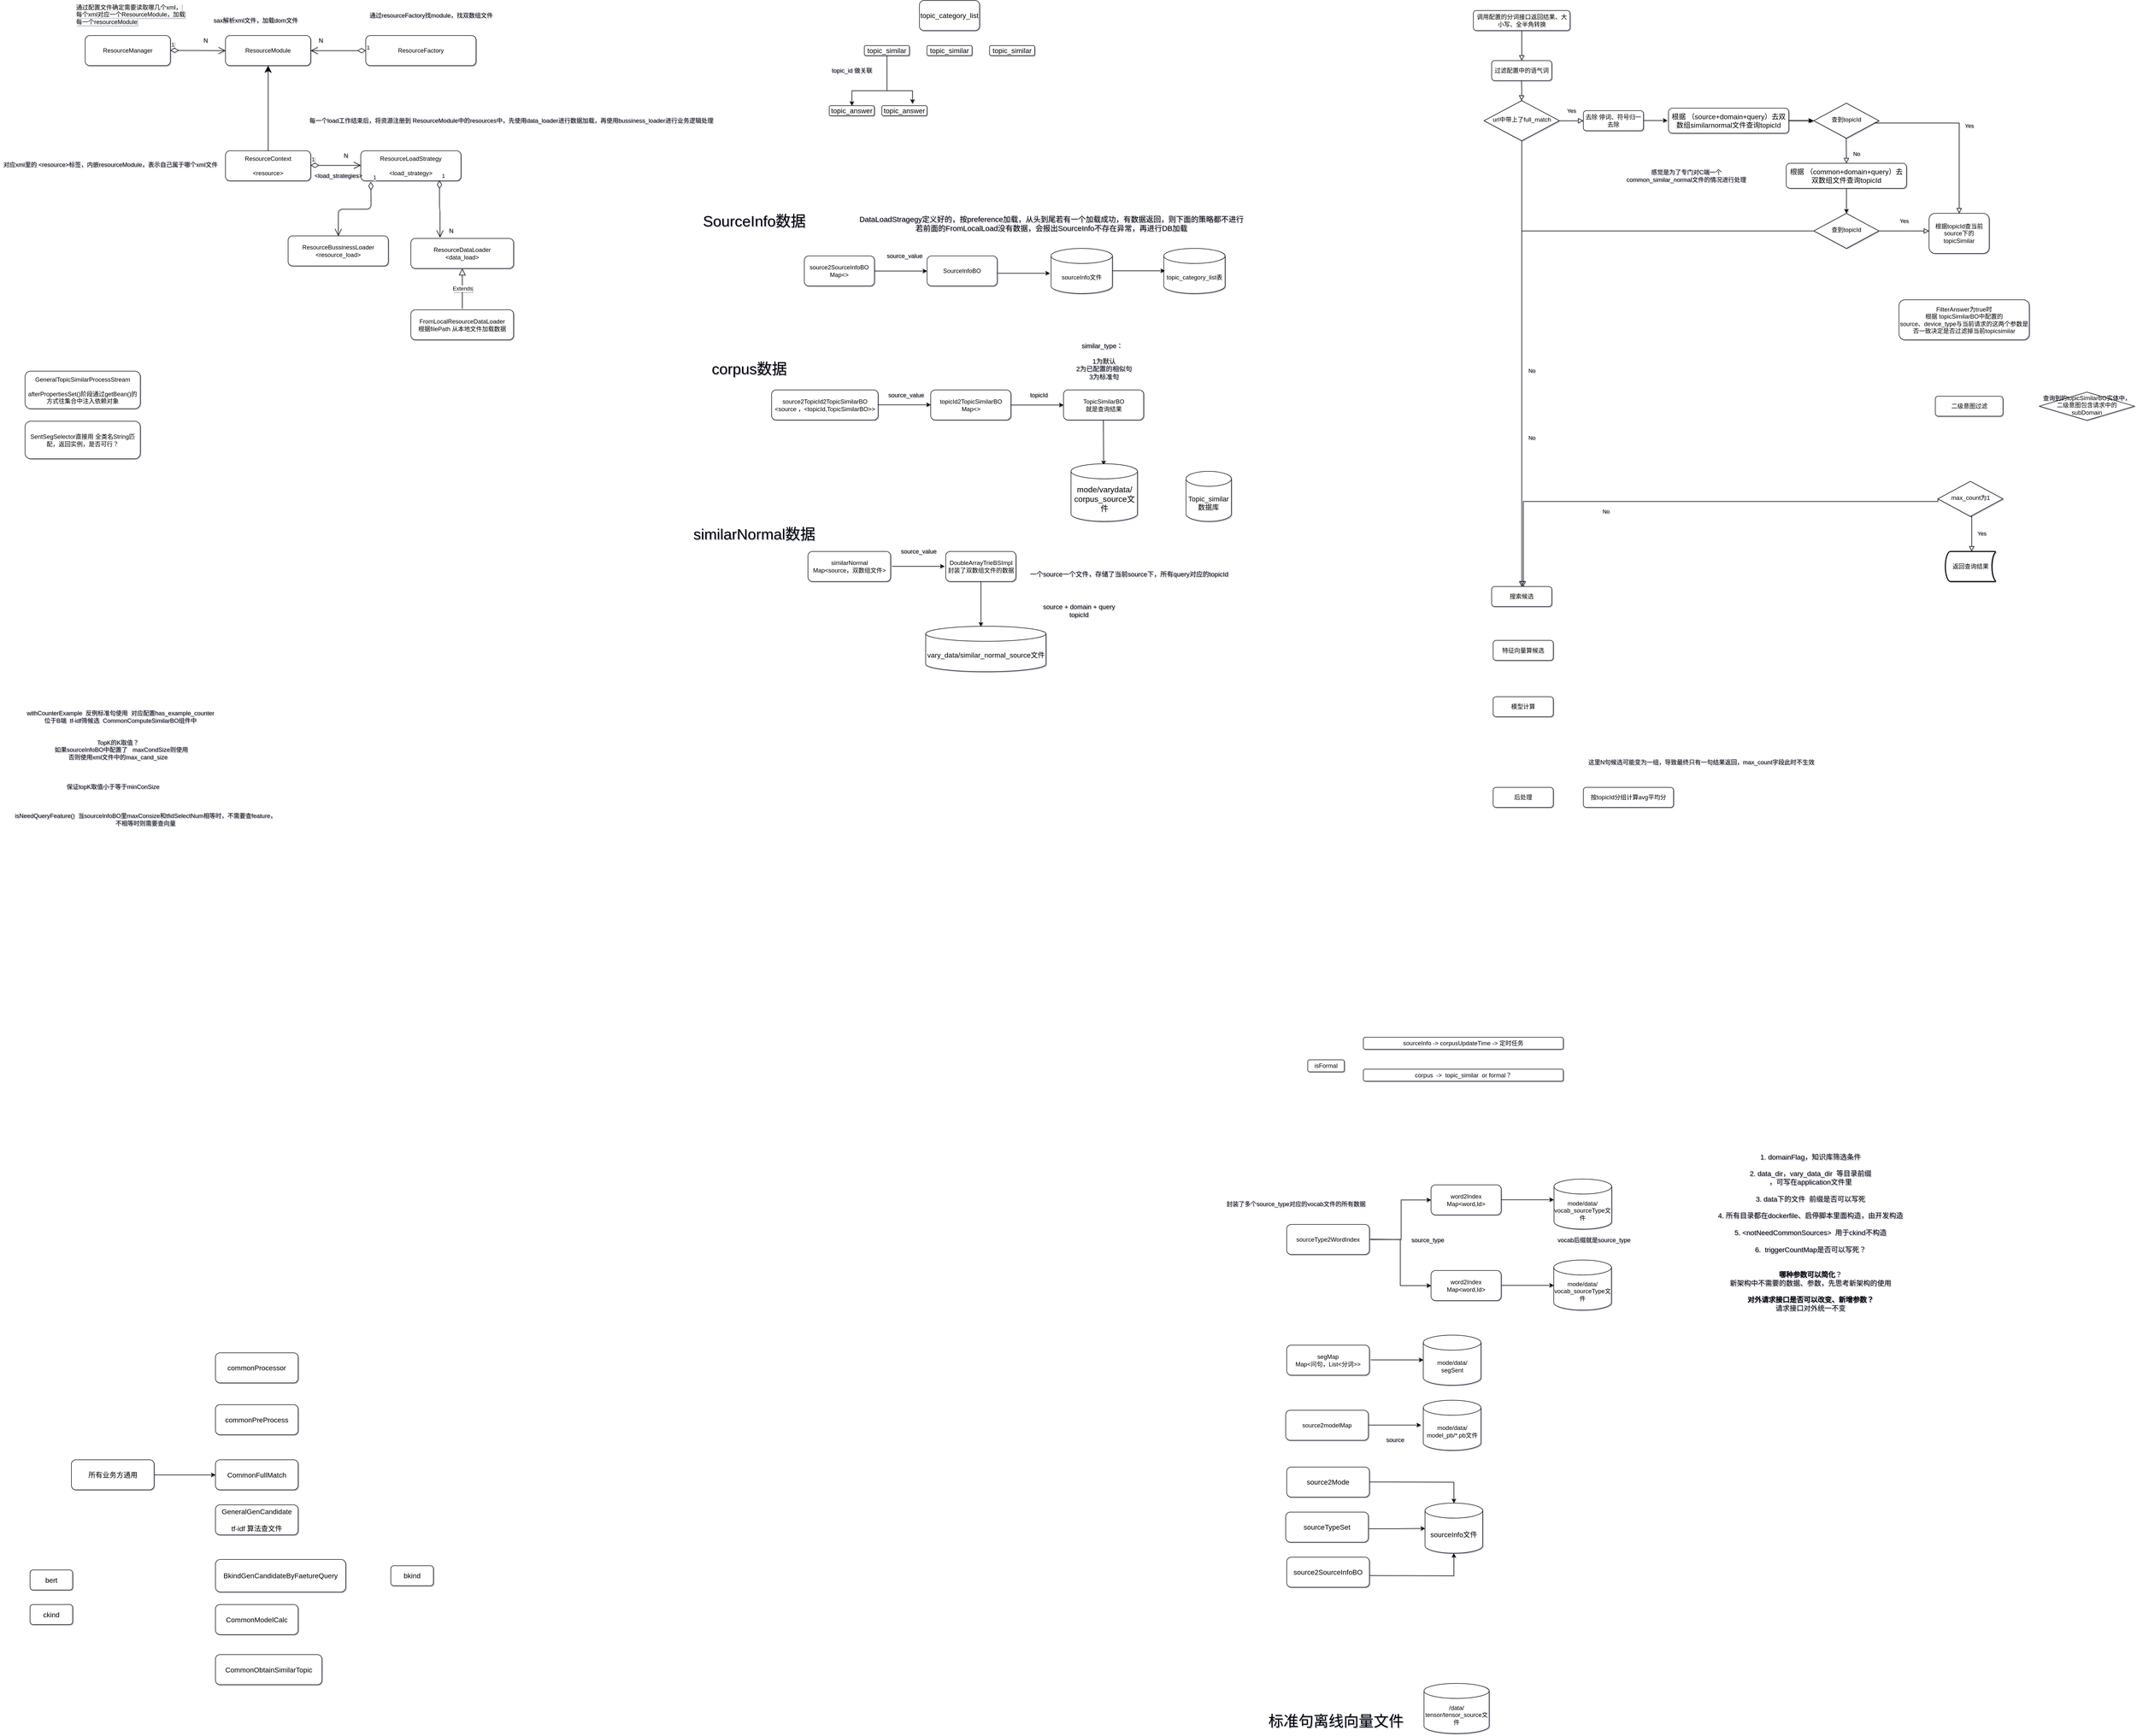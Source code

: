 <mxfile version="14.2.7" type="github">
  <diagram id="C5RBs43oDa-KdzZeNtuy" name="Page-1">
    <mxGraphModel dx="3903" dy="762" grid="0" gridSize="10" guides="1" tooltips="1" connect="1" arrows="1" fold="1" page="1" pageScale="1" pageWidth="827" pageHeight="1169" background="none" math="0" shadow="1">
      <root>
        <mxCell id="WIyWlLk6GJQsqaUBKTNV-0" />
        <mxCell id="WIyWlLk6GJQsqaUBKTNV-1" parent="WIyWlLk6GJQsqaUBKTNV-0" />
        <mxCell id="WIyWlLk6GJQsqaUBKTNV-2" value="" style="rounded=0;html=1;jettySize=auto;orthogonalLoop=1;fontSize=11;endArrow=block;endFill=0;endSize=8;strokeWidth=1;shadow=0;labelBackgroundColor=none;edgeStyle=orthogonalEdgeStyle;entryX=0.5;entryY=0;entryDx=0;entryDy=0;" parent="WIyWlLk6GJQsqaUBKTNV-1" source="WIyWlLk6GJQsqaUBKTNV-3" target="WIyWlLk6GJQsqaUBKTNV-7" edge="1">
          <mxGeometry relative="1" as="geometry">
            <mxPoint x="607" y="140" as="targetPoint" />
          </mxGeometry>
        </mxCell>
        <mxCell id="WIyWlLk6GJQsqaUBKTNV-3" value="调用配置的分词接口返回结果、大小写、全半角转换" style="rounded=1;whiteSpace=wrap;html=1;fontSize=12;glass=0;strokeWidth=1;shadow=0;" parent="WIyWlLk6GJQsqaUBKTNV-1" vertex="1">
          <mxGeometry x="510.5" y="50" width="193" height="40" as="geometry" />
        </mxCell>
        <mxCell id="WIyWlLk6GJQsqaUBKTNV-7" value="过滤配置中的语气词" style="rounded=1;whiteSpace=wrap;html=1;fontSize=12;glass=0;strokeWidth=1;shadow=0;" parent="WIyWlLk6GJQsqaUBKTNV-1" vertex="1">
          <mxGeometry x="547" y="150" width="120" height="40" as="geometry" />
        </mxCell>
        <mxCell id="q-sqHbG66uZP80u_6CLc-1" value="&lt;font style=&quot;font-size: 14px&quot;&gt;topic_category_list&lt;/font&gt;" style="rounded=1;whiteSpace=wrap;html=1;" parent="WIyWlLk6GJQsqaUBKTNV-1" vertex="1">
          <mxGeometry x="-595" y="30" width="120" height="60" as="geometry" />
        </mxCell>
        <mxCell id="q-sqHbG66uZP80u_6CLc-14" style="edgeStyle=orthogonalEdgeStyle;rounded=0;orthogonalLoop=1;jettySize=auto;html=1;exitX=0.5;exitY=1;exitDx=0;exitDy=0;entryX=0.5;entryY=0;entryDx=0;entryDy=0;" parent="WIyWlLk6GJQsqaUBKTNV-1" source="q-sqHbG66uZP80u_6CLc-2" target="q-sqHbG66uZP80u_6CLc-10" edge="1">
          <mxGeometry relative="1" as="geometry">
            <Array as="points">
              <mxPoint x="-660" y="210" />
              <mxPoint x="-730" y="210" />
            </Array>
          </mxGeometry>
        </mxCell>
        <mxCell id="q-sqHbG66uZP80u_6CLc-20" style="edgeStyle=orthogonalEdgeStyle;rounded=0;orthogonalLoop=1;jettySize=auto;html=1;exitX=0.75;exitY=1;exitDx=0;exitDy=0;entryX=0.678;entryY=-0.2;entryDx=0;entryDy=0;entryPerimeter=0;" parent="WIyWlLk6GJQsqaUBKTNV-1" source="q-sqHbG66uZP80u_6CLc-2" target="q-sqHbG66uZP80u_6CLc-19" edge="1">
          <mxGeometry relative="1" as="geometry">
            <Array as="points">
              <mxPoint x="-660" y="140" />
              <mxPoint x="-660" y="210" />
              <mxPoint x="-609" y="210" />
            </Array>
          </mxGeometry>
        </mxCell>
        <mxCell id="q-sqHbG66uZP80u_6CLc-2" value="&lt;font style=&quot;font-size: 14px&quot;&gt;topic_similar&lt;/font&gt;" style="rounded=1;whiteSpace=wrap;html=1;" parent="WIyWlLk6GJQsqaUBKTNV-1" vertex="1">
          <mxGeometry x="-705" y="120" width="90" height="20" as="geometry" />
        </mxCell>
        <mxCell id="q-sqHbG66uZP80u_6CLc-5" value="&lt;font style=&quot;font-size: 14px&quot;&gt;topic_similar&lt;/font&gt;" style="rounded=1;whiteSpace=wrap;html=1;" parent="WIyWlLk6GJQsqaUBKTNV-1" vertex="1">
          <mxGeometry x="-455" y="120" width="90" height="20" as="geometry" />
        </mxCell>
        <mxCell id="q-sqHbG66uZP80u_6CLc-6" value="&lt;font style=&quot;font-size: 14px&quot;&gt;topic_similar&lt;/font&gt;" style="rounded=1;whiteSpace=wrap;html=1;" parent="WIyWlLk6GJQsqaUBKTNV-1" vertex="1">
          <mxGeometry x="-580" y="120" width="90" height="20" as="geometry" />
        </mxCell>
        <mxCell id="q-sqHbG66uZP80u_6CLc-10" value="&lt;font style=&quot;font-size: 14px&quot;&gt;topic_answer&lt;/font&gt;" style="rounded=1;whiteSpace=wrap;html=1;" parent="WIyWlLk6GJQsqaUBKTNV-1" vertex="1">
          <mxGeometry x="-775" y="240" width="90" height="20" as="geometry" />
        </mxCell>
        <mxCell id="q-sqHbG66uZP80u_6CLc-15" value="topic_id 做关联" style="text;html=1;align=center;verticalAlign=middle;resizable=0;points=[];autosize=1;" parent="WIyWlLk6GJQsqaUBKTNV-1" vertex="1">
          <mxGeometry x="-780" y="160" width="100" height="20" as="geometry" />
        </mxCell>
        <mxCell id="q-sqHbG66uZP80u_6CLc-19" value="&lt;font style=&quot;font-size: 14px&quot;&gt;topic_answer&lt;/font&gt;" style="rounded=1;whiteSpace=wrap;html=1;" parent="WIyWlLk6GJQsqaUBKTNV-1" vertex="1">
          <mxGeometry x="-670" y="240" width="90" height="20" as="geometry" />
        </mxCell>
        <mxCell id="q-sqHbG66uZP80u_6CLc-23" value="FromLocalResourceDataLoader&lt;br&gt;根据filePath 从本地文件加载数据" style="rounded=1;whiteSpace=wrap;html=1;" parent="WIyWlLk6GJQsqaUBKTNV-1" vertex="1">
          <mxGeometry x="-1610" y="647.5" width="205" height="60" as="geometry" />
        </mxCell>
        <mxCell id="q-sqHbG66uZP80u_6CLc-24" value="ResourceDataLoader&lt;br&gt;&amp;lt;data_load&amp;gt;" style="rounded=1;whiteSpace=wrap;html=1;" parent="WIyWlLk6GJQsqaUBKTNV-1" vertex="1">
          <mxGeometry x="-1610" y="505" width="205" height="60" as="geometry" />
        </mxCell>
        <mxCell id="q-sqHbG66uZP80u_6CLc-26" value="Extends" style="endArrow=block;endSize=11;endFill=0;html=1;exitX=0.5;exitY=0;exitDx=0;exitDy=0;entryX=0.5;entryY=1;entryDx=0;entryDy=0;" parent="WIyWlLk6GJQsqaUBKTNV-1" target="q-sqHbG66uZP80u_6CLc-24" edge="1">
          <mxGeometry width="160" relative="1" as="geometry">
            <mxPoint x="-1507.5" y="645" as="sourcePoint" />
            <mxPoint x="-1180" y="615" as="targetPoint" />
          </mxGeometry>
        </mxCell>
        <mxCell id="q-sqHbG66uZP80u_6CLc-29" value="ResourceLoadStrategy&lt;br&gt;&lt;br&gt;&amp;lt;load_strategy&amp;gt;" style="rounded=1;whiteSpace=wrap;html=1;" parent="WIyWlLk6GJQsqaUBKTNV-1" vertex="1">
          <mxGeometry x="-1710" y="330" width="200" height="60" as="geometry" />
        </mxCell>
        <mxCell id="q-sqHbG66uZP80u_6CLc-33" value="N" style="text;html=1;align=center;verticalAlign=middle;resizable=0;points=[];autosize=1;" parent="WIyWlLk6GJQsqaUBKTNV-1" vertex="1">
          <mxGeometry x="-1540" y="480" width="20" height="20" as="geometry" />
        </mxCell>
        <mxCell id="q-sqHbG66uZP80u_6CLc-35" value="1" style="endArrow=open;html=1;endSize=12;startArrow=diamondThin;startSize=14;startFill=0;edgeStyle=orthogonalEdgeStyle;align=left;verticalAlign=bottom;exitX=0.785;exitY=0.983;exitDx=0;exitDy=0;entryX=0.283;entryY=-0.033;entryDx=0;entryDy=0;exitPerimeter=0;entryPerimeter=0;" parent="WIyWlLk6GJQsqaUBKTNV-1" source="q-sqHbG66uZP80u_6CLc-29" target="q-sqHbG66uZP80u_6CLc-24" edge="1">
          <mxGeometry x="-1" y="3" relative="1" as="geometry">
            <mxPoint x="-1520" y="430" as="sourcePoint" />
            <mxPoint x="-1430" y="430" as="targetPoint" />
          </mxGeometry>
        </mxCell>
        <mxCell id="q-sqHbG66uZP80u_6CLc-66" style="edgeStyle=orthogonalEdgeStyle;rounded=0;orthogonalLoop=1;jettySize=auto;html=1;exitX=0.5;exitY=0;exitDx=0;exitDy=0;endSize=11;" parent="WIyWlLk6GJQsqaUBKTNV-1" source="q-sqHbG66uZP80u_6CLc-36" target="q-sqHbG66uZP80u_6CLc-42" edge="1">
          <mxGeometry relative="1" as="geometry" />
        </mxCell>
        <mxCell id="q-sqHbG66uZP80u_6CLc-36" value="ResourceContext&lt;br&gt;&lt;br&gt;&amp;lt;resource&amp;gt;" style="rounded=1;whiteSpace=wrap;html=1;" parent="WIyWlLk6GJQsqaUBKTNV-1" vertex="1">
          <mxGeometry x="-1980" y="330" width="170" height="60" as="geometry" />
        </mxCell>
        <mxCell id="q-sqHbG66uZP80u_6CLc-38" value="1" style="endArrow=open;html=1;endSize=12;startArrow=diamondThin;startSize=14;startFill=0;edgeStyle=orthogonalEdgeStyle;align=left;verticalAlign=bottom;" parent="WIyWlLk6GJQsqaUBKTNV-1" edge="1">
          <mxGeometry x="-1" y="3" relative="1" as="geometry">
            <mxPoint x="-1810" y="359" as="sourcePoint" />
            <mxPoint x="-1710" y="359" as="targetPoint" />
          </mxGeometry>
        </mxCell>
        <mxCell id="q-sqHbG66uZP80u_6CLc-39" value="N" style="text;html=1;align=center;verticalAlign=middle;resizable=0;points=[];autosize=1;strokeWidth=3;" parent="WIyWlLk6GJQsqaUBKTNV-1" vertex="1">
          <mxGeometry x="-1750" y="330" width="20" height="20" as="geometry" />
        </mxCell>
        <mxCell id="q-sqHbG66uZP80u_6CLc-41" value="ResourceManager&lt;br&gt;" style="rounded=1;whiteSpace=wrap;html=1;" parent="WIyWlLk6GJQsqaUBKTNV-1" vertex="1">
          <mxGeometry x="-2260" y="100" width="170" height="60" as="geometry" />
        </mxCell>
        <mxCell id="q-sqHbG66uZP80u_6CLc-42" value="ResourceModule" style="rounded=1;whiteSpace=wrap;html=1;" parent="WIyWlLk6GJQsqaUBKTNV-1" vertex="1">
          <mxGeometry x="-1980" y="100" width="170" height="60" as="geometry" />
        </mxCell>
        <mxCell id="q-sqHbG66uZP80u_6CLc-43" value="1" style="endArrow=open;html=1;endSize=12;startArrow=diamondThin;startSize=14;startFill=0;edgeStyle=orthogonalEdgeStyle;align=left;verticalAlign=bottom;entryX=0;entryY=0.5;entryDx=0;entryDy=0;" parent="WIyWlLk6GJQsqaUBKTNV-1" target="q-sqHbG66uZP80u_6CLc-42" edge="1">
          <mxGeometry x="-1" y="3" relative="1" as="geometry">
            <mxPoint x="-2090" y="129.5" as="sourcePoint" />
            <mxPoint x="-2000" y="129.5" as="targetPoint" />
            <Array as="points" />
          </mxGeometry>
        </mxCell>
        <mxCell id="q-sqHbG66uZP80u_6CLc-44" value="N" style="text;html=1;align=center;verticalAlign=middle;resizable=0;points=[];autosize=1;" parent="WIyWlLk6GJQsqaUBKTNV-1" vertex="1">
          <mxGeometry x="-2030" y="100" width="20" height="20" as="geometry" />
        </mxCell>
        <mxCell id="q-sqHbG66uZP80u_6CLc-45" value="&lt;span style=&quot;color: rgb(0, 0, 0); font-family: helvetica; font-size: 12px; font-style: normal; font-weight: 400; letter-spacing: normal; text-align: center; text-indent: 0px; text-transform: none; word-spacing: 0px; background-color: rgb(248, 249, 250); display: inline; float: none;&quot;&gt;通过配置文件确定需要读取哪几个xml，每个xml对应一个ResourceModule，加载每一个resourceModule&lt;/span&gt;" style="text;whiteSpace=wrap;html=1;" parent="WIyWlLk6GJQsqaUBKTNV-1" vertex="1">
          <mxGeometry x="-2280" y="30" width="220" height="60" as="geometry" />
        </mxCell>
        <mxCell id="q-sqHbG66uZP80u_6CLc-46" value="ResourceFactory" style="rounded=1;whiteSpace=wrap;html=1;" parent="WIyWlLk6GJQsqaUBKTNV-1" vertex="1">
          <mxGeometry x="-1700" y="100" width="220" height="60" as="geometry" />
        </mxCell>
        <mxCell id="q-sqHbG66uZP80u_6CLc-47" value="sax解析xml文件，加载dom文件" style="text;html=1;align=center;verticalAlign=middle;resizable=0;points=[];autosize=1;" parent="WIyWlLk6GJQsqaUBKTNV-1" vertex="1">
          <mxGeometry x="-2010" y="60" width="180" height="20" as="geometry" />
        </mxCell>
        <mxCell id="q-sqHbG66uZP80u_6CLc-49" value="对应xml里的 &amp;lt;resource&amp;gt;标签，内嵌resourceModule，表示自己属于哪个xml文件&lt;br&gt;&lt;br&gt;" style="text;html=1;align=center;verticalAlign=middle;resizable=0;points=[];autosize=1;" parent="WIyWlLk6GJQsqaUBKTNV-1" vertex="1">
          <mxGeometry x="-2430" y="350" width="440" height="30" as="geometry" />
        </mxCell>
        <mxCell id="q-sqHbG66uZP80u_6CLc-53" value="&amp;lt;load_strategies&amp;gt;" style="text;html=1;align=center;verticalAlign=middle;resizable=0;points=[];autosize=1;" parent="WIyWlLk6GJQsqaUBKTNV-1" vertex="1">
          <mxGeometry x="-1810" y="370" width="110" height="20" as="geometry" />
        </mxCell>
        <mxCell id="q-sqHbG66uZP80u_6CLc-54" value="ResourceBussinessLoader&lt;br&gt;&amp;lt;resource_load&amp;gt;" style="rounded=1;whiteSpace=wrap;html=1;" parent="WIyWlLk6GJQsqaUBKTNV-1" vertex="1">
          <mxGeometry x="-1855" y="500" width="200" height="60" as="geometry" />
        </mxCell>
        <mxCell id="q-sqHbG66uZP80u_6CLc-62" value="1" style="endArrow=open;html=1;endSize=12;startArrow=diamondThin;startSize=14;startFill=0;edgeStyle=orthogonalEdgeStyle;align=left;verticalAlign=bottom;entryX=0.5;entryY=0;entryDx=0;entryDy=0;" parent="WIyWlLk6GJQsqaUBKTNV-1" target="q-sqHbG66uZP80u_6CLc-54" edge="1">
          <mxGeometry x="-1" y="3" relative="1" as="geometry">
            <mxPoint x="-1690" y="392" as="sourcePoint" />
            <mxPoint x="-1490" y="420" as="targetPoint" />
          </mxGeometry>
        </mxCell>
        <mxCell id="q-sqHbG66uZP80u_6CLc-68" value="每一个load工作结束后，将资源注册到 ResourceModule中的resources中，先使用data_loader进行数据加载，再使用bussiness_loader进行业务逻辑处理" style="text;html=1;align=center;verticalAlign=middle;resizable=0;points=[];autosize=1;" parent="WIyWlLk6GJQsqaUBKTNV-1" vertex="1">
          <mxGeometry x="-1820" y="260" width="820" height="20" as="geometry" />
        </mxCell>
        <mxCell id="adLWg2bADuE_E9cOtpdO-1" value="GeneralTopicSimilarProcessStream&lt;br&gt;&lt;br&gt;afterPropertiesSet()阶段通过getBean()的方式往集合中注入依赖对象" style="rounded=1;whiteSpace=wrap;html=1;" parent="WIyWlLk6GJQsqaUBKTNV-1" vertex="1">
          <mxGeometry x="-2380" y="770" width="230" height="75" as="geometry" />
        </mxCell>
        <mxCell id="adLWg2bADuE_E9cOtpdO-2" value="SentSegSelector直接用 全类名String匹配，返回实例，是否可行？" style="rounded=1;whiteSpace=wrap;html=1;" parent="WIyWlLk6GJQsqaUBKTNV-1" vertex="1">
          <mxGeometry x="-2380" y="870" width="230" height="75" as="geometry" />
        </mxCell>
        <mxCell id="adLWg2bADuE_E9cOtpdO-3" value="1" style="endArrow=open;html=1;endSize=12;startArrow=diamondThin;startSize=14;startFill=0;edgeStyle=orthogonalEdgeStyle;align=left;verticalAlign=bottom;entryX=1;entryY=0.5;entryDx=0;entryDy=0;" parent="WIyWlLk6GJQsqaUBKTNV-1" target="q-sqHbG66uZP80u_6CLc-42" edge="1">
          <mxGeometry x="-1" y="3" relative="1" as="geometry">
            <mxPoint x="-1700" y="130" as="sourcePoint" />
            <mxPoint x="-1770" y="140" as="targetPoint" />
            <Array as="points">
              <mxPoint x="-1750" y="130" />
              <mxPoint x="-1750" y="130" />
            </Array>
          </mxGeometry>
        </mxCell>
        <mxCell id="adLWg2bADuE_E9cOtpdO-4" value="N" style="text;html=1;align=center;verticalAlign=middle;resizable=0;points=[];autosize=1;" parent="WIyWlLk6GJQsqaUBKTNV-1" vertex="1">
          <mxGeometry x="-1800" y="100" width="20" height="20" as="geometry" />
        </mxCell>
        <mxCell id="adLWg2bADuE_E9cOtpdO-5" value="通过resourceFactory找module，找双数组文件" style="text;html=1;align=center;verticalAlign=middle;resizable=0;points=[];autosize=1;" parent="WIyWlLk6GJQsqaUBKTNV-1" vertex="1">
          <mxGeometry x="-1700" y="50" width="260" height="20" as="geometry" />
        </mxCell>
        <mxCell id="adLWg2bADuE_E9cOtpdO-8" value="" style="rounded=0;html=1;jettySize=auto;orthogonalLoop=1;fontSize=11;endArrow=block;endFill=0;endSize=8;strokeWidth=1;shadow=0;labelBackgroundColor=none;edgeStyle=orthogonalEdgeStyle;" parent="WIyWlLk6GJQsqaUBKTNV-1" edge="1">
          <mxGeometry y="20" relative="1" as="geometry">
            <mxPoint as="offset" />
            <mxPoint x="606.5" y="190" as="sourcePoint" />
            <mxPoint x="606.5" y="230" as="targetPoint" />
          </mxGeometry>
        </mxCell>
        <mxCell id="adLWg2bADuE_E9cOtpdO-10" value="url中带上了full_match" style="rhombus;whiteSpace=wrap;html=1;shadow=0;fontFamily=Helvetica;fontSize=12;align=center;strokeWidth=1;spacing=6;spacingTop=-4;" parent="WIyWlLk6GJQsqaUBKTNV-1" vertex="1">
          <mxGeometry x="531.75" y="230" width="150.5" height="80" as="geometry" />
        </mxCell>
        <mxCell id="adLWg2bADuE_E9cOtpdO-11" value="No" style="rounded=0;html=1;jettySize=auto;orthogonalLoop=1;fontSize=11;endArrow=block;endFill=0;endSize=8;strokeWidth=1;shadow=0;labelBackgroundColor=none;edgeStyle=orthogonalEdgeStyle;entryX=0.5;entryY=0;entryDx=0;entryDy=0;exitX=0.5;exitY=1;exitDx=0;exitDy=0;" parent="WIyWlLk6GJQsqaUBKTNV-1" source="adLWg2bADuE_E9cOtpdO-10" target="adLWg2bADuE_E9cOtpdO-66" edge="1">
          <mxGeometry x="0.333" y="20" relative="1" as="geometry">
            <mxPoint as="offset" />
            <mxPoint x="606.5" y="317.5" as="sourcePoint" />
            <mxPoint x="607" y="360" as="targetPoint" />
            <Array as="points" />
          </mxGeometry>
        </mxCell>
        <mxCell id="adLWg2bADuE_E9cOtpdO-12" value="source2SourceInfoBO&lt;br&gt;Map&amp;lt;&amp;gt;" style="rounded=1;whiteSpace=wrap;html=1;fontSize=12;glass=0;strokeWidth=1;shadow=0;" parent="WIyWlLk6GJQsqaUBKTNV-1" vertex="1">
          <mxGeometry x="-824.78" y="540" width="140" height="60" as="geometry" />
        </mxCell>
        <mxCell id="adLWg2bADuE_E9cOtpdO-13" value="SourceInfoBO" style="rounded=1;whiteSpace=wrap;html=1;fontSize=12;glass=0;strokeWidth=1;shadow=0;" parent="WIyWlLk6GJQsqaUBKTNV-1" vertex="1">
          <mxGeometry x="-579.78" y="540" width="140" height="60" as="geometry" />
        </mxCell>
        <mxCell id="adLWg2bADuE_E9cOtpdO-14" style="edgeStyle=orthogonalEdgeStyle;rounded=0;orthogonalLoop=1;jettySize=auto;html=1;exitX=1;exitY=0.5;exitDx=0;exitDy=0;entryX=0;entryY=0.5;entryDx=0;entryDy=0;" parent="WIyWlLk6GJQsqaUBKTNV-1" source="adLWg2bADuE_E9cOtpdO-12" target="adLWg2bADuE_E9cOtpdO-13" edge="1">
          <mxGeometry relative="1" as="geometry">
            <Array as="points" />
            <mxPoint x="-609.78" y="540" as="sourcePoint" />
            <mxPoint x="-609.78" y="580" as="targetPoint" />
          </mxGeometry>
        </mxCell>
        <mxCell id="adLWg2bADuE_E9cOtpdO-15" value="source_value" style="text;html=1;align=center;verticalAlign=middle;resizable=0;points=[];autosize=1;" parent="WIyWlLk6GJQsqaUBKTNV-1" vertex="1">
          <mxGeometry x="-669.78" y="530" width="90" height="20" as="geometry" />
        </mxCell>
        <mxCell id="adLWg2bADuE_E9cOtpdO-38" value="" style="edgeStyle=orthogonalEdgeStyle;rounded=0;orthogonalLoop=1;jettySize=auto;html=1;" parent="WIyWlLk6GJQsqaUBKTNV-1" source="adLWg2bADuE_E9cOtpdO-17" target="adLWg2bADuE_E9cOtpdO-34" edge="1">
          <mxGeometry relative="1" as="geometry" />
        </mxCell>
        <mxCell id="adLWg2bADuE_E9cOtpdO-17" value="&lt;font style=&quot;font-size: 14px&quot;&gt;根据 （source+domain+query）去双数组similarnormal文件查询topicId&lt;/font&gt;" style="rounded=1;whiteSpace=wrap;html=1;fontSize=12;glass=0;strokeWidth=1;shadow=0;" parent="WIyWlLk6GJQsqaUBKTNV-1" vertex="1">
          <mxGeometry x="900" y="245" width="240" height="50" as="geometry" />
        </mxCell>
        <mxCell id="adLWg2bADuE_E9cOtpdO-18" value="similarNormal&lt;br&gt;Map&amp;lt;source，双数组文件&amp;gt;" style="rounded=1;whiteSpace=wrap;html=1;fontSize=12;glass=0;strokeWidth=1;shadow=0;" parent="WIyWlLk6GJQsqaUBKTNV-1" vertex="1">
          <mxGeometry x="-817.5" y="1130" width="165" height="60" as="geometry" />
        </mxCell>
        <mxCell id="adLWg2bADuE_E9cOtpdO-19" style="edgeStyle=orthogonalEdgeStyle;rounded=0;orthogonalLoop=1;jettySize=auto;html=1;exitX=1;exitY=0.5;exitDx=0;exitDy=0;entryX=0;entryY=0.5;entryDx=0;entryDy=0;" parent="WIyWlLk6GJQsqaUBKTNV-1" edge="1">
          <mxGeometry relative="1" as="geometry">
            <Array as="points" />
            <mxPoint x="-650" y="1159.5" as="sourcePoint" />
            <mxPoint x="-545" y="1159.5" as="targetPoint" />
          </mxGeometry>
        </mxCell>
        <mxCell id="adLWg2bADuE_E9cOtpdO-20" value="DoubleArrayTrieBSImpl&lt;br&gt;封装了双数组文件的数据" style="rounded=1;whiteSpace=wrap;html=1;fontSize=12;glass=0;strokeWidth=1;shadow=0;" parent="WIyWlLk6GJQsqaUBKTNV-1" vertex="1">
          <mxGeometry x="-542.5" y="1130" width="140" height="60" as="geometry" />
        </mxCell>
        <mxCell id="adLWg2bADuE_E9cOtpdO-21" value="source_value" style="text;html=1;align=center;verticalAlign=middle;resizable=0;points=[];autosize=1;" parent="WIyWlLk6GJQsqaUBKTNV-1" vertex="1">
          <mxGeometry x="-642.5" y="1120" width="90" height="20" as="geometry" />
        </mxCell>
        <mxCell id="adLWg2bADuE_E9cOtpdO-22" value="去除 停词、符号归一去除" style="rounded=1;whiteSpace=wrap;html=1;fontSize=12;glass=0;strokeWidth=1;shadow=0;" parent="WIyWlLk6GJQsqaUBKTNV-1" vertex="1">
          <mxGeometry x="730" y="250" width="120" height="40" as="geometry" />
        </mxCell>
        <mxCell id="adLWg2bADuE_E9cOtpdO-24" value="" style="edgeStyle=orthogonalEdgeStyle;rounded=0;orthogonalLoop=1;jettySize=auto;html=1;" parent="WIyWlLk6GJQsqaUBKTNV-1" edge="1">
          <mxGeometry relative="1" as="geometry">
            <mxPoint x="850" y="269.5" as="sourcePoint" />
            <mxPoint x="897.75" y="269.5" as="targetPoint" />
          </mxGeometry>
        </mxCell>
        <mxCell id="adLWg2bADuE_E9cOtpdO-27" style="edgeStyle=orthogonalEdgeStyle;rounded=0;orthogonalLoop=1;jettySize=auto;html=1;exitX=0.5;exitY=1;exitDx=0;exitDy=0;entryX=0.5;entryY=0;entryDx=0;entryDy=0;" parent="WIyWlLk6GJQsqaUBKTNV-1" source="adLWg2bADuE_E9cOtpdO-20" edge="1">
          <mxGeometry relative="1" as="geometry">
            <Array as="points" />
            <mxPoint x="-507.5" y="1240" as="sourcePoint" />
            <mxPoint x="-472.5" y="1280" as="targetPoint" />
          </mxGeometry>
        </mxCell>
        <mxCell id="adLWg2bADuE_E9cOtpdO-28" value="&lt;font style=&quot;font-size: 14px&quot;&gt;vary_data/similar_normal_source文件&lt;/font&gt;" style="shape=cylinder3;whiteSpace=wrap;html=1;boundedLbl=1;backgroundOutline=1;size=15;" parent="WIyWlLk6GJQsqaUBKTNV-1" vertex="1">
          <mxGeometry x="-582.5" y="1279.38" width="240" height="90.62" as="geometry" />
        </mxCell>
        <mxCell id="adLWg2bADuE_E9cOtpdO-31" value="&lt;font style=&quot;font-size: 13px&quot;&gt;source + domain + query&lt;br&gt;topicId&lt;/font&gt;" style="text;html=1;align=center;verticalAlign=middle;resizable=0;points=[];autosize=1;" parent="WIyWlLk6GJQsqaUBKTNV-1" vertex="1">
          <mxGeometry x="-357.5" y="1232.5" width="160" height="30" as="geometry" />
        </mxCell>
        <mxCell id="adLWg2bADuE_E9cOtpdO-32" value="&lt;font style=&quot;font-size: 13px&quot;&gt;一个source一个文件，存储了当前source下，所有query对应的topicId&lt;/font&gt;" style="text;html=1;align=center;verticalAlign=middle;resizable=0;points=[];autosize=1;" parent="WIyWlLk6GJQsqaUBKTNV-1" vertex="1">
          <mxGeometry x="-382.5" y="1165" width="410" height="20" as="geometry" />
        </mxCell>
        <mxCell id="adLWg2bADuE_E9cOtpdO-34" value="查到topicId" style="rhombus;whiteSpace=wrap;html=1;shadow=0;fontFamily=Helvetica;fontSize=12;align=center;strokeWidth=1;spacing=6;spacingTop=-4;" parent="WIyWlLk6GJQsqaUBKTNV-1" vertex="1">
          <mxGeometry x="1190" y="235" width="130" height="70" as="geometry" />
        </mxCell>
        <mxCell id="adLWg2bADuE_E9cOtpdO-35" value="" style="edgeStyle=orthogonalEdgeStyle;rounded=0;orthogonalLoop=1;jettySize=auto;html=1;" parent="WIyWlLk6GJQsqaUBKTNV-1" edge="1">
          <mxGeometry relative="1" as="geometry">
            <mxPoint x="1140" y="269.5" as="sourcePoint" />
            <mxPoint x="1187.75" y="269.5" as="targetPoint" />
          </mxGeometry>
        </mxCell>
        <mxCell id="adLWg2bADuE_E9cOtpdO-36" value="&lt;font style=&quot;font-size: 14px&quot;&gt;根据 （common+domain+query）去双数组文件查询topicId&lt;/font&gt;" style="rounded=1;whiteSpace=wrap;html=1;fontSize=12;glass=0;strokeWidth=1;shadow=0;" parent="WIyWlLk6GJQsqaUBKTNV-1" vertex="1">
          <mxGeometry x="1135" y="355" width="240" height="50" as="geometry" />
        </mxCell>
        <mxCell id="adLWg2bADuE_E9cOtpdO-42" value="感觉是为了专门对C端一个&lt;br&gt;common_similar_normal文件的情况进行处理" style="text;html=1;align=center;verticalAlign=middle;resizable=0;points=[];autosize=1;" parent="WIyWlLk6GJQsqaUBKTNV-1" vertex="1">
          <mxGeometry x="810" y="365" width="250" height="30" as="geometry" />
        </mxCell>
        <mxCell id="adLWg2bADuE_E9cOtpdO-43" value="topicId2TopicSimilarBO&lt;br&gt;Map&amp;lt;&amp;gt;" style="rounded=1;whiteSpace=wrap;html=1;fontSize=12;glass=0;strokeWidth=1;shadow=0;" parent="WIyWlLk6GJQsqaUBKTNV-1" vertex="1">
          <mxGeometry x="-572.5" y="807.5" width="160" height="60" as="geometry" />
        </mxCell>
        <mxCell id="adLWg2bADuE_E9cOtpdO-44" value="TopicSimilarBO&lt;br&gt;就是查询结果&lt;br&gt;" style="rounded=1;whiteSpace=wrap;html=1;fontSize=12;glass=0;strokeWidth=1;shadow=0;" parent="WIyWlLk6GJQsqaUBKTNV-1" vertex="1">
          <mxGeometry x="-307.5" y="807.5" width="160" height="60" as="geometry" />
        </mxCell>
        <mxCell id="adLWg2bADuE_E9cOtpdO-45" style="edgeStyle=orthogonalEdgeStyle;rounded=0;orthogonalLoop=1;jettySize=auto;html=1;exitX=1;exitY=0.5;exitDx=0;exitDy=0;entryX=0;entryY=0.5;entryDx=0;entryDy=0;" parent="WIyWlLk6GJQsqaUBKTNV-1" edge="1">
          <mxGeometry relative="1" as="geometry">
            <Array as="points" />
            <mxPoint x="-412.5" y="837.5" as="sourcePoint" />
            <mxPoint x="-307.5" y="837.5" as="targetPoint" />
          </mxGeometry>
        </mxCell>
        <mxCell id="adLWg2bADuE_E9cOtpdO-46" value="topicId" style="text;html=1;align=center;verticalAlign=middle;resizable=0;points=[];autosize=1;" parent="WIyWlLk6GJQsqaUBKTNV-1" vertex="1">
          <mxGeometry x="-382.5" y="807.5" width="50" height="20" as="geometry" />
        </mxCell>
        <mxCell id="adLWg2bADuE_E9cOtpdO-47" value="source2TopicId2TopicSimilarBO&lt;br&gt;&amp;lt;source ，&amp;lt;topicId,TopicSimilarBO&amp;gt;&amp;gt;" style="rounded=1;whiteSpace=wrap;html=1;fontSize=12;glass=0;strokeWidth=1;shadow=0;" parent="WIyWlLk6GJQsqaUBKTNV-1" vertex="1">
          <mxGeometry x="-890" y="807.5" width="212.5" height="60" as="geometry" />
        </mxCell>
        <mxCell id="adLWg2bADuE_E9cOtpdO-48" style="edgeStyle=orthogonalEdgeStyle;rounded=0;orthogonalLoop=1;jettySize=auto;html=1;exitX=1;exitY=0.5;exitDx=0;exitDy=0;entryX=0;entryY=0.5;entryDx=0;entryDy=0;" parent="WIyWlLk6GJQsqaUBKTNV-1" edge="1">
          <mxGeometry relative="1" as="geometry">
            <Array as="points" />
            <mxPoint x="-677.5" y="837" as="sourcePoint" />
            <mxPoint x="-572.5" y="837" as="targetPoint" />
          </mxGeometry>
        </mxCell>
        <mxCell id="adLWg2bADuE_E9cOtpdO-49" value="source_value" style="text;html=1;align=center;verticalAlign=middle;resizable=0;points=[];autosize=1;" parent="WIyWlLk6GJQsqaUBKTNV-1" vertex="1">
          <mxGeometry x="-667.5" y="807.5" width="90" height="20" as="geometry" />
        </mxCell>
        <mxCell id="adLWg2bADuE_E9cOtpdO-50" value="&lt;font style=&quot;font-size: 13px&quot;&gt;&lt;span&gt;similar_type：&amp;nbsp;&amp;nbsp;&lt;/span&gt;&lt;br&gt;&lt;span&gt;&lt;br&gt;1为默认&lt;br&gt;2为已配置的相似句&lt;br&gt;3为标准句&lt;/span&gt;&lt;/font&gt;" style="text;html=1;align=center;verticalAlign=middle;resizable=0;points=[];autosize=1;" parent="WIyWlLk6GJQsqaUBKTNV-1" vertex="1">
          <mxGeometry x="-292.5" y="710" width="130" height="80" as="geometry" />
        </mxCell>
        <mxCell id="adLWg2bADuE_E9cOtpdO-51" value="&lt;font style=&quot;font-size: 14px&quot;&gt;Topic_similar&lt;br&gt;数据库&lt;/font&gt;" style="shape=cylinder3;whiteSpace=wrap;html=1;boundedLbl=1;backgroundOutline=1;size=15;" parent="WIyWlLk6GJQsqaUBKTNV-1" vertex="1">
          <mxGeometry x="-62.94" y="970" width="90.44" height="100" as="geometry" />
        </mxCell>
        <mxCell id="adLWg2bADuE_E9cOtpdO-59" value="Yes" style="rounded=0;html=1;jettySize=auto;orthogonalLoop=1;fontSize=11;endArrow=block;endFill=0;endSize=8;strokeWidth=1;shadow=0;labelBackgroundColor=none;edgeStyle=orthogonalEdgeStyle;exitX=1;exitY=0.5;exitDx=0;exitDy=0;entryX=0;entryY=0.5;entryDx=0;entryDy=0;" parent="WIyWlLk6GJQsqaUBKTNV-1" source="adLWg2bADuE_E9cOtpdO-10" target="adLWg2bADuE_E9cOtpdO-22" edge="1">
          <mxGeometry y="20" relative="1" as="geometry">
            <mxPoint as="offset" />
            <mxPoint x="690" y="270" as="sourcePoint" />
            <mxPoint x="703.5" y="320.04" as="targetPoint" />
            <Array as="points">
              <mxPoint x="720" y="270" />
              <mxPoint x="720" y="270" />
            </Array>
          </mxGeometry>
        </mxCell>
        <mxCell id="adLWg2bADuE_E9cOtpdO-61" value="Yes" style="rounded=0;html=1;jettySize=auto;orthogonalLoop=1;fontSize=11;endArrow=block;endFill=0;endSize=8;strokeWidth=1;shadow=0;labelBackgroundColor=none;edgeStyle=orthogonalEdgeStyle;exitX=1;exitY=0.5;exitDx=0;exitDy=0;" parent="WIyWlLk6GJQsqaUBKTNV-1" edge="1">
          <mxGeometry y="20" relative="1" as="geometry">
            <mxPoint as="offset" />
            <mxPoint x="1310" y="274.5" as="sourcePoint" />
            <mxPoint x="1480" y="455" as="targetPoint" />
            <Array as="points">
              <mxPoint x="1480" y="275" />
            </Array>
          </mxGeometry>
        </mxCell>
        <mxCell id="adLWg2bADuE_E9cOtpdO-63" value="No" style="rounded=0;html=1;jettySize=auto;orthogonalLoop=1;fontSize=11;endArrow=block;endFill=0;endSize=8;strokeWidth=1;shadow=0;labelBackgroundColor=none;edgeStyle=orthogonalEdgeStyle;" parent="WIyWlLk6GJQsqaUBKTNV-1" edge="1">
          <mxGeometry x="0.333" y="20" relative="1" as="geometry">
            <mxPoint as="offset" />
            <mxPoint x="1254.5" y="312.5" as="sourcePoint" />
            <mxPoint x="1255" y="355" as="targetPoint" />
            <Array as="points">
              <mxPoint x="1254.5" y="305" />
            </Array>
          </mxGeometry>
        </mxCell>
        <mxCell id="adLWg2bADuE_E9cOtpdO-64" value="查到topicId" style="rhombus;whiteSpace=wrap;html=1;shadow=0;fontFamily=Helvetica;fontSize=12;align=center;strokeWidth=1;spacing=6;spacingTop=-4;" parent="WIyWlLk6GJQsqaUBKTNV-1" vertex="1">
          <mxGeometry x="1190" y="455" width="130" height="70" as="geometry" />
        </mxCell>
        <mxCell id="adLWg2bADuE_E9cOtpdO-66" value="搜索候选" style="rounded=1;whiteSpace=wrap;html=1;fontSize=12;glass=0;strokeWidth=1;shadow=0;" parent="WIyWlLk6GJQsqaUBKTNV-1" vertex="1">
          <mxGeometry x="547" y="1200" width="120" height="40" as="geometry" />
        </mxCell>
        <mxCell id="adLWg2bADuE_E9cOtpdO-67" value="" style="edgeStyle=orthogonalEdgeStyle;rounded=0;orthogonalLoop=1;jettySize=auto;html=1;exitX=0.5;exitY=1;exitDx=0;exitDy=0;entryX=0.5;entryY=0;entryDx=0;entryDy=0;" parent="WIyWlLk6GJQsqaUBKTNV-1" source="adLWg2bADuE_E9cOtpdO-36" target="adLWg2bADuE_E9cOtpdO-64" edge="1">
          <mxGeometry relative="1" as="geometry">
            <mxPoint x="1310" y="430" as="sourcePoint" />
            <mxPoint x="1357.75" y="430" as="targetPoint" />
          </mxGeometry>
        </mxCell>
        <mxCell id="adLWg2bADuE_E9cOtpdO-68" value="Yes" style="rounded=0;html=1;jettySize=auto;orthogonalLoop=1;fontSize=11;endArrow=block;endFill=0;endSize=8;strokeWidth=1;shadow=0;labelBackgroundColor=none;edgeStyle=orthogonalEdgeStyle;exitX=1;exitY=0.5;exitDx=0;exitDy=0;" parent="WIyWlLk6GJQsqaUBKTNV-1" source="adLWg2bADuE_E9cOtpdO-64" edge="1">
          <mxGeometry y="20" relative="1" as="geometry">
            <mxPoint as="offset" />
            <mxPoint x="1320" y="500" as="sourcePoint" />
            <mxPoint x="1420" y="490" as="targetPoint" />
            <Array as="points">
              <mxPoint x="1370" y="490" />
              <mxPoint x="1370" y="490" />
            </Array>
          </mxGeometry>
        </mxCell>
        <mxCell id="adLWg2bADuE_E9cOtpdO-69" value="No" style="rounded=0;html=1;jettySize=auto;orthogonalLoop=1;fontSize=11;endArrow=block;endFill=0;endSize=8;strokeWidth=1;shadow=0;labelBackgroundColor=none;edgeStyle=orthogonalEdgeStyle;exitX=0;exitY=0.5;exitDx=0;exitDy=0;entryX=0.5;entryY=0;entryDx=0;entryDy=0;" parent="WIyWlLk6GJQsqaUBKTNV-1" source="adLWg2bADuE_E9cOtpdO-64" target="adLWg2bADuE_E9cOtpdO-66" edge="1">
          <mxGeometry x="0.333" y="20" relative="1" as="geometry">
            <mxPoint as="offset" />
            <mxPoint x="1140" y="525" as="sourcePoint" />
            <mxPoint x="607" y="1220" as="targetPoint" />
            <Array as="points">
              <mxPoint x="607" y="490" />
            </Array>
          </mxGeometry>
        </mxCell>
        <mxCell id="adLWg2bADuE_E9cOtpdO-70" value="根据topicId查当前source下的topicSimilar" style="rounded=1;whiteSpace=wrap;html=1;fontSize=12;glass=0;strokeWidth=1;shadow=0;" parent="WIyWlLk6GJQsqaUBKTNV-1" vertex="1">
          <mxGeometry x="1420" y="455" width="120" height="80" as="geometry" />
        </mxCell>
        <mxCell id="adLWg2bADuE_E9cOtpdO-72" value="FilterAnswer为true时&lt;br&gt;根据 topicSimilarBO中配置的&lt;br&gt;source、device_type与当前请求的这两个参数是否一致决定是否过滤掉当前topicsimilar" style="rounded=1;whiteSpace=wrap;html=1;fontSize=12;glass=0;strokeWidth=1;shadow=0;" parent="WIyWlLk6GJQsqaUBKTNV-1" vertex="1">
          <mxGeometry x="1360" y="627.5" width="260" height="80" as="geometry" />
        </mxCell>
        <mxCell id="adLWg2bADuE_E9cOtpdO-75" value="max_count为1" style="rhombus;whiteSpace=wrap;html=1;shadow=0;fontFamily=Helvetica;fontSize=12;align=center;strokeWidth=1;spacing=6;spacingTop=-4;" parent="WIyWlLk6GJQsqaUBKTNV-1" vertex="1">
          <mxGeometry x="1437.5" y="990" width="130" height="70" as="geometry" />
        </mxCell>
        <mxCell id="adLWg2bADuE_E9cOtpdO-76" value="Yes" style="rounded=0;html=1;jettySize=auto;orthogonalLoop=1;fontSize=11;endArrow=block;endFill=0;endSize=8;strokeWidth=1;shadow=0;labelBackgroundColor=none;edgeStyle=orthogonalEdgeStyle;exitX=0.5;exitY=1;exitDx=0;exitDy=0;" parent="WIyWlLk6GJQsqaUBKTNV-1" source="adLWg2bADuE_E9cOtpdO-75" edge="1">
          <mxGeometry y="20" relative="1" as="geometry">
            <mxPoint as="offset" />
            <mxPoint x="1470" y="1147" as="sourcePoint" />
            <mxPoint x="1505" y="1130" as="targetPoint" />
            <Array as="points">
              <mxPoint x="1505" y="1100" />
              <mxPoint x="1505" y="1100" />
            </Array>
          </mxGeometry>
        </mxCell>
        <mxCell id="adLWg2bADuE_E9cOtpdO-77" value="返回查询结果" style="strokeWidth=2;html=1;shape=mxgraph.flowchart.stored_data;whiteSpace=wrap;" parent="WIyWlLk6GJQsqaUBKTNV-1" vertex="1">
          <mxGeometry x="1452.5" y="1130" width="100" height="60" as="geometry" />
        </mxCell>
        <mxCell id="adLWg2bADuE_E9cOtpdO-78" value="查询到的topicSimilarBO实体中，二级意图包含请求中的subDomain" style="rhombus;whiteSpace=wrap;html=1;shadow=0;fontFamily=Helvetica;fontSize=12;align=center;strokeWidth=1;spacing=6;spacingTop=-4;" parent="WIyWlLk6GJQsqaUBKTNV-1" vertex="1">
          <mxGeometry x="1640" y="811.88" width="190" height="56.25" as="geometry" />
        </mxCell>
        <mxCell id="adLWg2bADuE_E9cOtpdO-80" value="No" style="rounded=0;html=1;jettySize=auto;orthogonalLoop=1;fontSize=11;endArrow=block;endFill=0;endSize=8;strokeWidth=1;shadow=0;labelBackgroundColor=none;edgeStyle=orthogonalEdgeStyle;exitX=0;exitY=0.5;exitDx=0;exitDy=0;" parent="WIyWlLk6GJQsqaUBKTNV-1" source="adLWg2bADuE_E9cOtpdO-75" edge="1">
          <mxGeometry x="0.333" y="20" relative="1" as="geometry">
            <mxPoint as="offset" />
            <mxPoint x="1428" y="955" as="sourcePoint" />
            <mxPoint x="610" y="1200" as="targetPoint" />
            <Array as="points">
              <mxPoint x="1438" y="1030" />
              <mxPoint x="610" y="1030" />
              <mxPoint x="610" y="1160" />
            </Array>
          </mxGeometry>
        </mxCell>
        <mxCell id="adLWg2bADuE_E9cOtpdO-81" value="二级意图过滤" style="rounded=1;whiteSpace=wrap;html=1;fontSize=12;glass=0;strokeWidth=1;shadow=0;" parent="WIyWlLk6GJQsqaUBKTNV-1" vertex="1">
          <mxGeometry x="1432.5" y="820" width="135" height="40" as="geometry" />
        </mxCell>
        <mxCell id="_c6F8pebDW28JAwMWrSf-1" value="word2Index&lt;br&gt;Map&amp;lt;word,Id&amp;gt;" style="rounded=1;whiteSpace=wrap;html=1;fontSize=12;glass=0;strokeWidth=1;shadow=0;" parent="WIyWlLk6GJQsqaUBKTNV-1" vertex="1">
          <mxGeometry x="426" y="2394.62" width="140" height="60" as="geometry" />
        </mxCell>
        <mxCell id="_c6F8pebDW28JAwMWrSf-2" value="sourceType2WordIndex" style="rounded=1;whiteSpace=wrap;html=1;fontSize=12;glass=0;strokeWidth=1;shadow=0;" parent="WIyWlLk6GJQsqaUBKTNV-1" vertex="1">
          <mxGeometry x="138.06" y="2473.62" width="165" height="60" as="geometry" />
        </mxCell>
        <mxCell id="_c6F8pebDW28JAwMWrSf-5" value="mode/data/&lt;br&gt;vocab_sourceType文件" style="shape=cylinder3;whiteSpace=wrap;html=1;boundedLbl=1;backgroundOutline=1;size=15;" parent="WIyWlLk6GJQsqaUBKTNV-1" vertex="1">
          <mxGeometry x="671.44" y="2383" width="115" height="100" as="geometry" />
        </mxCell>
        <mxCell id="_c6F8pebDW28JAwMWrSf-11" value="source_type" style="text;html=1;align=center;verticalAlign=middle;resizable=0;points=[];autosize=1;" parent="WIyWlLk6GJQsqaUBKTNV-1" vertex="1">
          <mxGeometry x="378.72" y="2494.62" width="80" height="20" as="geometry" />
        </mxCell>
        <mxCell id="_c6F8pebDW28JAwMWrSf-12" value="vocab后缀就是source_type" style="text;html=1;align=center;verticalAlign=middle;resizable=0;points=[];autosize=1;" parent="WIyWlLk6GJQsqaUBKTNV-1" vertex="1">
          <mxGeometry x="671.44" y="2494.62" width="160" height="20" as="geometry" />
        </mxCell>
        <mxCell id="_c6F8pebDW28JAwMWrSf-13" style="edgeStyle=orthogonalEdgeStyle;rounded=0;orthogonalLoop=1;jettySize=auto;html=1;exitX=0.5;exitY=1;exitDx=0;exitDy=0;" parent="WIyWlLk6GJQsqaUBKTNV-1" edge="1">
          <mxGeometry relative="1" as="geometry">
            <Array as="points">
              <mxPoint x="-227.5" y="877.5" />
              <mxPoint x="-227.5" y="877.5" />
            </Array>
            <mxPoint x="-228" y="867.5" as="sourcePoint" />
            <mxPoint x="-227.5" y="957.5" as="targetPoint" />
          </mxGeometry>
        </mxCell>
        <mxCell id="_c6F8pebDW28JAwMWrSf-14" style="edgeStyle=orthogonalEdgeStyle;rounded=0;orthogonalLoop=1;jettySize=auto;html=1;exitX=1;exitY=0.5;exitDx=0;exitDy=0;entryX=0;entryY=0.5;entryDx=0;entryDy=0;" parent="WIyWlLk6GJQsqaUBKTNV-1" edge="1">
          <mxGeometry relative="1" as="geometry">
            <Array as="points" />
            <mxPoint x="566" y="2424.12" as="sourcePoint" />
            <mxPoint x="671" y="2424.12" as="targetPoint" />
          </mxGeometry>
        </mxCell>
        <mxCell id="_c6F8pebDW28JAwMWrSf-18" value="word2Index&lt;br&gt;Map&amp;lt;word,Id&amp;gt;" style="rounded=1;whiteSpace=wrap;html=1;fontSize=12;glass=0;strokeWidth=1;shadow=0;" parent="WIyWlLk6GJQsqaUBKTNV-1" vertex="1">
          <mxGeometry x="426" y="2565.62" width="140" height="60" as="geometry" />
        </mxCell>
        <mxCell id="_c6F8pebDW28JAwMWrSf-19" value="mode/data/&lt;br&gt;vocab_sourceType文件" style="shape=cylinder3;whiteSpace=wrap;html=1;boundedLbl=1;backgroundOutline=1;size=15;" parent="WIyWlLk6GJQsqaUBKTNV-1" vertex="1">
          <mxGeometry x="671" y="2544.62" width="115" height="100" as="geometry" />
        </mxCell>
        <mxCell id="_c6F8pebDW28JAwMWrSf-20" style="edgeStyle=orthogonalEdgeStyle;rounded=0;orthogonalLoop=1;jettySize=auto;html=1;exitX=1;exitY=0.5;exitDx=0;exitDy=0;entryX=0;entryY=0.5;entryDx=0;entryDy=0;" parent="WIyWlLk6GJQsqaUBKTNV-1" edge="1">
          <mxGeometry relative="1" as="geometry">
            <Array as="points" />
            <mxPoint x="566" y="2595.12" as="sourcePoint" />
            <mxPoint x="671" y="2595.12" as="targetPoint" />
          </mxGeometry>
        </mxCell>
        <mxCell id="_c6F8pebDW28JAwMWrSf-21" value="封装了多个source_type对应的vocab文件的所有数据" style="text;html=1;align=center;verticalAlign=middle;resizable=0;points=[];autosize=1;" parent="WIyWlLk6GJQsqaUBKTNV-1" vertex="1">
          <mxGeometry x="11" y="2423" width="290" height="20" as="geometry" />
        </mxCell>
        <mxCell id="_c6F8pebDW28JAwMWrSf-22" style="edgeStyle=orthogonalEdgeStyle;rounded=0;orthogonalLoop=1;jettySize=auto;html=1;exitX=1;exitY=0.5;exitDx=0;exitDy=0;entryX=0;entryY=0.5;entryDx=0;entryDy=0;" parent="WIyWlLk6GJQsqaUBKTNV-1" target="_c6F8pebDW28JAwMWrSf-1" edge="1">
          <mxGeometry relative="1" as="geometry">
            <Array as="points" />
            <mxPoint x="305.5" y="2503.12" as="sourcePoint" />
            <mxPoint x="410.5" y="2503.12" as="targetPoint" />
          </mxGeometry>
        </mxCell>
        <mxCell id="_c6F8pebDW28JAwMWrSf-23" style="edgeStyle=orthogonalEdgeStyle;rounded=0;orthogonalLoop=1;jettySize=auto;html=1;exitX=1;exitY=0.5;exitDx=0;exitDy=0;entryX=0;entryY=0.5;entryDx=0;entryDy=0;" parent="WIyWlLk6GJQsqaUBKTNV-1" source="_c6F8pebDW28JAwMWrSf-2" target="_c6F8pebDW28JAwMWrSf-18" edge="1">
          <mxGeometry relative="1" as="geometry">
            <Array as="points" />
            <mxPoint x="315.5" y="2513.12" as="sourcePoint" />
            <mxPoint x="436" y="2434.62" as="targetPoint" />
          </mxGeometry>
        </mxCell>
        <mxCell id="_c6F8pebDW28JAwMWrSf-24" value="segMap&lt;br&gt;Map&amp;lt;问句，List&amp;lt;分词&amp;gt;&amp;gt;" style="rounded=1;whiteSpace=wrap;html=1;fontSize=12;glass=0;strokeWidth=1;shadow=0;" parent="WIyWlLk6GJQsqaUBKTNV-1" vertex="1">
          <mxGeometry x="138.06" y="2714.62" width="165" height="60" as="geometry" />
        </mxCell>
        <mxCell id="_c6F8pebDW28JAwMWrSf-25" value="mode/data/&lt;br&gt;segSent" style="shape=cylinder3;whiteSpace=wrap;html=1;boundedLbl=1;backgroundOutline=1;size=15;" parent="WIyWlLk6GJQsqaUBKTNV-1" vertex="1">
          <mxGeometry x="410.56" y="2694.62" width="115" height="100" as="geometry" />
        </mxCell>
        <mxCell id="_c6F8pebDW28JAwMWrSf-26" style="edgeStyle=orthogonalEdgeStyle;rounded=0;orthogonalLoop=1;jettySize=auto;html=1;exitX=1;exitY=0.5;exitDx=0;exitDy=0;entryX=0;entryY=0.5;entryDx=0;entryDy=0;" parent="WIyWlLk6GJQsqaUBKTNV-1" edge="1">
          <mxGeometry relative="1" as="geometry">
            <Array as="points" />
            <mxPoint x="305.56" y="2744.03" as="sourcePoint" />
            <mxPoint x="410.56" y="2744.03" as="targetPoint" />
          </mxGeometry>
        </mxCell>
        <mxCell id="_c6F8pebDW28JAwMWrSf-28" value="sourceInfo文件" style="shape=cylinder3;whiteSpace=wrap;html=1;boundedLbl=1;backgroundOutline=1;size=15;" parent="WIyWlLk6GJQsqaUBKTNV-1" vertex="1">
          <mxGeometry x="-332.28" y="525" width="122.28" height="90" as="geometry" />
        </mxCell>
        <mxCell id="_c6F8pebDW28JAwMWrSf-29" style="edgeStyle=orthogonalEdgeStyle;rounded=0;orthogonalLoop=1;jettySize=auto;html=1;exitX=1;exitY=0.5;exitDx=0;exitDy=0;entryX=0;entryY=0.5;entryDx=0;entryDy=0;" parent="WIyWlLk6GJQsqaUBKTNV-1" edge="1">
          <mxGeometry relative="1" as="geometry">
            <Array as="points" />
            <mxPoint x="-439.78" y="574.41" as="sourcePoint" />
            <mxPoint x="-334.78" y="574.41" as="targetPoint" />
          </mxGeometry>
        </mxCell>
        <mxCell id="_c6F8pebDW28JAwMWrSf-30" value="&lt;font style=&quot;font-size: 16px&quot;&gt;mode/varydata/&lt;br&gt;corpus_source文件&lt;/font&gt;" style="shape=cylinder3;whiteSpace=wrap;html=1;boundedLbl=1;backgroundOutline=1;size=15;" parent="WIyWlLk6GJQsqaUBKTNV-1" vertex="1">
          <mxGeometry x="-292.5" y="955" width="132.5" height="115" as="geometry" />
        </mxCell>
        <mxCell id="_c6F8pebDW28JAwMWrSf-32" value="mode/data/&lt;br&gt;model_pb/*.pb文件" style="shape=cylinder3;whiteSpace=wrap;html=1;boundedLbl=1;backgroundOutline=1;size=15;" parent="WIyWlLk6GJQsqaUBKTNV-1" vertex="1">
          <mxGeometry x="410.56" y="2824.62" width="115" height="100" as="geometry" />
        </mxCell>
        <mxCell id="_c6F8pebDW28JAwMWrSf-33" value="source2modelMap" style="rounded=1;whiteSpace=wrap;html=1;fontSize=12;glass=0;strokeWidth=1;shadow=0;" parent="WIyWlLk6GJQsqaUBKTNV-1" vertex="1">
          <mxGeometry x="136" y="2844.62" width="165" height="60" as="geometry" />
        </mxCell>
        <mxCell id="_c6F8pebDW28JAwMWrSf-34" style="edgeStyle=orthogonalEdgeStyle;rounded=0;orthogonalLoop=1;jettySize=auto;html=1;exitX=1;exitY=0.5;exitDx=0;exitDy=0;entryX=0;entryY=0.5;entryDx=0;entryDy=0;" parent="WIyWlLk6GJQsqaUBKTNV-1" edge="1">
          <mxGeometry relative="1" as="geometry">
            <Array as="points" />
            <mxPoint x="301" y="2874.12" as="sourcePoint" />
            <mxPoint x="406" y="2874.12" as="targetPoint" />
          </mxGeometry>
        </mxCell>
        <mxCell id="m4jx9FmXJzWdnMbUmPDc-0" value="&lt;span style=&quot;font-size: 14px&quot;&gt;ckind&lt;/span&gt;" style="rounded=1;whiteSpace=wrap;html=1;fontSize=12;glass=0;strokeWidth=1;shadow=0;" parent="WIyWlLk6GJQsqaUBKTNV-1" vertex="1">
          <mxGeometry x="-2370" y="3232.5" width="85" height="40" as="geometry" />
        </mxCell>
        <mxCell id="m4jx9FmXJzWdnMbUmPDc-1" value="&lt;span style=&quot;font-size: 14px&quot;&gt;commonProcessor&lt;/span&gt;" style="rounded=1;whiteSpace=wrap;html=1;fontSize=12;glass=0;strokeWidth=1;shadow=0;" parent="WIyWlLk6GJQsqaUBKTNV-1" vertex="1">
          <mxGeometry x="-2000" y="2730" width="165" height="60" as="geometry" />
        </mxCell>
        <mxCell id="m4jx9FmXJzWdnMbUmPDc-2" value="&lt;span style=&quot;font-size: 14px&quot;&gt;commonPreProcess&lt;/span&gt;" style="rounded=1;whiteSpace=wrap;html=1;fontSize=12;glass=0;strokeWidth=1;shadow=0;" parent="WIyWlLk6GJQsqaUBKTNV-1" vertex="1">
          <mxGeometry x="-2000" y="2833.5" width="165" height="60" as="geometry" />
        </mxCell>
        <mxCell id="m4jx9FmXJzWdnMbUmPDc-3" value="&lt;span style=&quot;font-size: 14px&quot;&gt;CommonFullMatch&lt;/span&gt;" style="rounded=1;whiteSpace=wrap;html=1;fontSize=12;glass=0;strokeWidth=1;shadow=0;" parent="WIyWlLk6GJQsqaUBKTNV-1" vertex="1">
          <mxGeometry x="-2000" y="2943.5" width="165" height="60" as="geometry" />
        </mxCell>
        <mxCell id="m4jx9FmXJzWdnMbUmPDc-4" value="&lt;span style=&quot;font-size: 14px&quot;&gt;GeneralGenCandidate&lt;br&gt;&lt;br&gt;tf-idf 算法查文件&lt;br&gt;&lt;/span&gt;" style="rounded=1;whiteSpace=wrap;html=1;fontSize=12;glass=0;strokeWidth=1;shadow=0;" parent="WIyWlLk6GJQsqaUBKTNV-1" vertex="1">
          <mxGeometry x="-2000" y="3033.5" width="165" height="60" as="geometry" />
        </mxCell>
        <mxCell id="m4jx9FmXJzWdnMbUmPDc-5" value="&lt;span style=&quot;font-size: 14px&quot;&gt;CommonModelCalc&lt;/span&gt;" style="rounded=1;whiteSpace=wrap;html=1;fontSize=12;glass=0;strokeWidth=1;shadow=0;" parent="WIyWlLk6GJQsqaUBKTNV-1" vertex="1">
          <mxGeometry x="-2000" y="3232.5" width="165" height="60" as="geometry" />
        </mxCell>
        <mxCell id="m4jx9FmXJzWdnMbUmPDc-6" value="&lt;span style=&quot;font-size: 14px&quot;&gt;CommonObtainSimilarTopic&lt;/span&gt;" style="rounded=1;whiteSpace=wrap;html=1;fontSize=12;glass=0;strokeWidth=1;shadow=0;" parent="WIyWlLk6GJQsqaUBKTNV-1" vertex="1">
          <mxGeometry x="-2000" y="3332.5" width="212.5" height="60" as="geometry" />
        </mxCell>
        <mxCell id="m4jx9FmXJzWdnMbUmPDc-7" value="&lt;span style=&quot;font-size: 14px&quot;&gt;bert&lt;/span&gt;" style="rounded=1;whiteSpace=wrap;html=1;fontSize=12;glass=0;strokeWidth=1;shadow=0;" parent="WIyWlLk6GJQsqaUBKTNV-1" vertex="1">
          <mxGeometry x="-2370" y="3163.5" width="85" height="40" as="geometry" />
        </mxCell>
        <mxCell id="m4jx9FmXJzWdnMbUmPDc-10" value="&lt;span style=&quot;font-size: 14px&quot;&gt;bkind&lt;/span&gt;" style="rounded=1;whiteSpace=wrap;html=1;fontSize=12;glass=0;strokeWidth=1;shadow=0;" parent="WIyWlLk6GJQsqaUBKTNV-1" vertex="1">
          <mxGeometry x="-1650" y="3155" width="85" height="40" as="geometry" />
        </mxCell>
        <mxCell id="m4jx9FmXJzWdnMbUmPDc-12" value="&lt;span style=&quot;font-size: 14px&quot;&gt;BkindGenCandidateByFaetureQuery&lt;/span&gt;" style="rounded=1;whiteSpace=wrap;html=1;fontSize=12;glass=0;strokeWidth=1;shadow=0;" parent="WIyWlLk6GJQsqaUBKTNV-1" vertex="1">
          <mxGeometry x="-2000" y="3142.5" width="260" height="65" as="geometry" />
        </mxCell>
        <mxCell id="m4jx9FmXJzWdnMbUmPDc-13" value="后处理" style="rounded=1;whiteSpace=wrap;html=1;fontSize=12;glass=0;strokeWidth=1;shadow=0;" parent="WIyWlLk6GJQsqaUBKTNV-1" vertex="1">
          <mxGeometry x="550" y="1601" width="120" height="40" as="geometry" />
        </mxCell>
        <mxCell id="m4jx9FmXJzWdnMbUmPDc-14" value="按topicId分组计算avg平均分" style="rounded=1;whiteSpace=wrap;html=1;fontSize=12;glass=0;strokeWidth=1;shadow=0;" parent="WIyWlLk6GJQsqaUBKTNV-1" vertex="1">
          <mxGeometry x="730" y="1601" width="180" height="40" as="geometry" />
        </mxCell>
        <mxCell id="m4jx9FmXJzWdnMbUmPDc-16" value="这里N句候选可能变为一组，导致最终只有一句结果返回，max_count字段此时不生效" style="text;html=1;align=center;verticalAlign=middle;resizable=0;points=[];autosize=1;" parent="WIyWlLk6GJQsqaUBKTNV-1" vertex="1">
          <mxGeometry x="730" y="1541" width="470" height="20" as="geometry" />
        </mxCell>
        <mxCell id="m4jx9FmXJzWdnMbUmPDc-17" value="特征向量算候选" style="rounded=1;whiteSpace=wrap;html=1;fontSize=12;glass=0;strokeWidth=1;shadow=0;" parent="WIyWlLk6GJQsqaUBKTNV-1" vertex="1">
          <mxGeometry x="550" y="1307.5" width="120" height="40" as="geometry" />
        </mxCell>
        <mxCell id="m4jx9FmXJzWdnMbUmPDc-18" value="模型计算" style="rounded=1;whiteSpace=wrap;html=1;fontSize=12;glass=0;strokeWidth=1;shadow=0;" parent="WIyWlLk6GJQsqaUBKTNV-1" vertex="1">
          <mxGeometry x="550" y="1420" width="120" height="40" as="geometry" />
        </mxCell>
        <mxCell id="4vmIA7QovbMDmNaHg0hB-1" value="&lt;span&gt;&lt;font style=&quot;font-size: 14px&quot;&gt;所有业务方通用&lt;/font&gt;&lt;/span&gt;" style="rounded=1;whiteSpace=wrap;html=1;fontSize=12;glass=0;strokeWidth=1;shadow=0;" parent="WIyWlLk6GJQsqaUBKTNV-1" vertex="1">
          <mxGeometry x="-2287.5" y="2943.5" width="165" height="60" as="geometry" />
        </mxCell>
        <mxCell id="4vmIA7QovbMDmNaHg0hB-2" value="" style="endArrow=classic;html=1;entryX=0;entryY=0.5;entryDx=0;entryDy=0;" parent="WIyWlLk6GJQsqaUBKTNV-1" source="4vmIA7QovbMDmNaHg0hB-1" target="m4jx9FmXJzWdnMbUmPDc-3" edge="1">
          <mxGeometry width="50" height="50" relative="1" as="geometry">
            <mxPoint x="-1940" y="2982.5" as="sourcePoint" />
            <mxPoint x="-1900" y="2932.5" as="targetPoint" />
          </mxGeometry>
        </mxCell>
        <mxCell id="4vmIA7QovbMDmNaHg0hB-3" value="source" style="text;html=1;align=center;verticalAlign=middle;resizable=0;points=[];autosize=1;" parent="WIyWlLk6GJQsqaUBKTNV-1" vertex="1">
          <mxGeometry x="328.72" y="2893.62" width="50" height="20" as="geometry" />
        </mxCell>
        <mxCell id="4vmIA7QovbMDmNaHg0hB-4" value="topic_category_list表" style="shape=cylinder3;whiteSpace=wrap;html=1;boundedLbl=1;backgroundOutline=1;size=15;" parent="WIyWlLk6GJQsqaUBKTNV-1" vertex="1">
          <mxGeometry x="-107.28" y="525" width="122.28" height="90" as="geometry" />
        </mxCell>
        <mxCell id="4vmIA7QovbMDmNaHg0hB-5" style="edgeStyle=orthogonalEdgeStyle;rounded=0;orthogonalLoop=1;jettySize=auto;html=1;exitX=1;exitY=0.5;exitDx=0;exitDy=0;entryX=0;entryY=0.5;entryDx=0;entryDy=0;" parent="WIyWlLk6GJQsqaUBKTNV-1" edge="1">
          <mxGeometry relative="1" as="geometry">
            <Array as="points" />
            <mxPoint x="-210.0" y="569.5" as="sourcePoint" />
            <mxPoint x="-105.0" y="569.5" as="targetPoint" />
          </mxGeometry>
        </mxCell>
        <mxCell id="4vmIA7QovbMDmNaHg0hB-6" value="&lt;font style=&quot;font-size: 30px&quot;&gt;SourceInfo数据&lt;/font&gt;" style="text;html=1;align=center;verticalAlign=middle;resizable=0;points=[];autosize=1;strokeWidth=13;" parent="WIyWlLk6GJQsqaUBKTNV-1" vertex="1">
          <mxGeometry x="-1035" y="455" width="220" height="30" as="geometry" />
        </mxCell>
        <mxCell id="4vmIA7QovbMDmNaHg0hB-8" value="&lt;font style=&quot;font-size: 30px&quot;&gt;corpus数据&lt;/font&gt;" style="text;html=1;align=center;verticalAlign=middle;resizable=0;points=[];autosize=1;strokeWidth=13;" parent="WIyWlLk6GJQsqaUBKTNV-1" vertex="1">
          <mxGeometry x="-1020" y="750" width="170" height="30" as="geometry" />
        </mxCell>
        <mxCell id="4vmIA7QovbMDmNaHg0hB-9" value="&lt;font style=&quot;font-size: 30px&quot;&gt;similarNormal数据&lt;/font&gt;" style="text;html=1;align=center;verticalAlign=middle;resizable=0;points=[];autosize=1;strokeWidth=13;" parent="WIyWlLk6GJQsqaUBKTNV-1" vertex="1">
          <mxGeometry x="-1055" y="1080" width="260" height="30" as="geometry" />
        </mxCell>
        <mxCell id="Re_8JuDichL76UuksvsY-1" value="&lt;font style=&quot;font-size: 15px&quot;&gt;DataLoadStragegy定义好的，按preference加载，从头到尾若有一个加载成功，有数据返回，则下面的策略都不进行&lt;br&gt;若前面的FromLocalLoad没有数据，会报出SourceInfo不存在异常，再进行DB加载&lt;/font&gt;" style="text;html=1;align=center;verticalAlign=middle;resizable=0;points=[];autosize=1;" parent="WIyWlLk6GJQsqaUBKTNV-1" vertex="1">
          <mxGeometry x="-722.5" y="455" width="780" height="40" as="geometry" />
        </mxCell>
        <mxCell id="Re_8JuDichL76UuksvsY-2" value="withCounterExample&amp;nbsp; 反例标准句使用&amp;nbsp; 对应配置has_example_counter&lt;br&gt;位于B端&amp;nbsp; tf-idf筛候选&amp;nbsp; CommonComputeSimilarBO组件中" style="text;html=1;align=center;verticalAlign=middle;resizable=0;points=[];autosize=1;" parent="WIyWlLk6GJQsqaUBKTNV-1" vertex="1">
          <mxGeometry x="-2385" y="1445" width="390" height="30" as="geometry" />
        </mxCell>
        <mxCell id="Re_8JuDichL76UuksvsY-3" value="TopK的K取值？&lt;br&gt;&amp;nbsp; &amp;nbsp; 如果sourceInfoBO中配置了&amp;nbsp; &amp;nbsp;maxCondSize则使用&lt;br&gt;否则使用xml文件中的max_cand_size" style="text;html=1;align=center;verticalAlign=middle;resizable=0;points=[];autosize=1;" parent="WIyWlLk6GJQsqaUBKTNV-1" vertex="1">
          <mxGeometry x="-2340" y="1501" width="290" height="50" as="geometry" />
        </mxCell>
        <mxCell id="Re_8JuDichL76UuksvsY-4" value="保证topK取值小于等于minConSize" style="text;html=1;align=center;verticalAlign=middle;resizable=0;points=[];autosize=1;" parent="WIyWlLk6GJQsqaUBKTNV-1" vertex="1">
          <mxGeometry x="-2305" y="1590" width="200" height="20" as="geometry" />
        </mxCell>
        <mxCell id="Re_8JuDichL76UuksvsY-5" value="isNeedQueryFeature()&amp;nbsp; 当sourceInfoBO里maxConsize和tfidSelectNum相等时，不需要查feature，&lt;br&gt;不相等时则需要查向量" style="text;html=1;align=center;verticalAlign=middle;resizable=0;points=[];autosize=1;" parent="WIyWlLk6GJQsqaUBKTNV-1" vertex="1">
          <mxGeometry x="-2410" y="1650" width="540" height="30" as="geometry" />
        </mxCell>
        <mxCell id="Re_8JuDichL76UuksvsY-6" value="&lt;pre class=&quot;&quot; style=&quot;margin-top: 0px ; margin-bottom: 0px ; padding: 0px ; box-sizing: border-box ; font-family: &amp;#34;helvetica&amp;#34; , &amp;#34;open sans&amp;#34; , &amp;#34;pingfang sc&amp;#34; , &amp;#34;microsoft yahei&amp;#34; , sans-serif ; overflow-wrap: break-word ; word-break: break-word ; font-size: 14px ; color: rgb(102 , 102 , 102) ; letter-spacing: 0.2px ; line-height: 18px ; text-align: left ; background-color: rgb(255 , 255 , 255)&quot;&gt;&lt;br&gt;&lt;/pre&gt;" style="text;html=1;align=center;verticalAlign=middle;resizable=0;points=[];autosize=1;" parent="WIyWlLk6GJQsqaUBKTNV-1" vertex="1">
          <mxGeometry x="-2280" y="1720" width="20" height="20" as="geometry" />
        </mxCell>
        <mxCell id="Re_8JuDichL76UuksvsY-8" value="/data/&lt;br&gt;tensor/tensor_source文件" style="shape=cylinder3;whiteSpace=wrap;html=1;boundedLbl=1;backgroundOutline=1;size=15;" parent="WIyWlLk6GJQsqaUBKTNV-1" vertex="1">
          <mxGeometry x="412" y="3390" width="130" height="100" as="geometry" />
        </mxCell>
        <mxCell id="Re_8JuDichL76UuksvsY-9" value="&lt;font style=&quot;font-size: 30px&quot;&gt;标准句离线向量文件&lt;/font&gt;" style="text;html=1;align=center;verticalAlign=middle;resizable=0;points=[];autosize=1;" parent="WIyWlLk6GJQsqaUBKTNV-1" vertex="1">
          <mxGeometry x="91" y="3450" width="290" height="30" as="geometry" />
        </mxCell>
        <mxCell id="AJGaG2kRRohtPdUIpy96-0" value="&lt;font style=&quot;font-size: 14px&quot;&gt;1. domainFlag，知识库筛选条件&lt;br&gt;&lt;br&gt;2. data_dir，vary_data_dir&amp;nbsp; 等目录前缀&lt;br&gt;，可写在application文件里&lt;br&gt;&lt;br&gt;3. data下的文件&amp;nbsp; 前缀是否可以写死&lt;br&gt;&lt;br&gt;4. 所有目录都在dockerfile、启停脚本里面构造，由开发构造&lt;br&gt;&lt;br&gt;5. &amp;lt;notNeedCommonSources&amp;gt;&amp;nbsp; 用于ckind不构造&lt;br&gt;&lt;br&gt;6.&amp;nbsp; triggerCountMap是否可以写死？&lt;br&gt;&lt;br&gt;&lt;br&gt;&lt;b&gt;哪种参数可以简化&lt;/b&gt;？&lt;br&gt;新架构中不需要的数据、参数，先思考新架构的使用&lt;br&gt;&lt;br&gt;&lt;b&gt;对外请求接口是否可以改变、新增参数？&lt;/b&gt;&lt;br&gt;请求接口对外统一不变&lt;br&gt;&lt;br&gt;&lt;br&gt;&lt;br&gt;&lt;/font&gt;" style="text;html=1;align=center;verticalAlign=middle;resizable=0;points=[];autosize=1;" parent="WIyWlLk6GJQsqaUBKTNV-1" vertex="1">
          <mxGeometry x="993" y="2348" width="379" height="334" as="geometry" />
        </mxCell>
        <mxCell id="4hx3yv74Q65uuTygeIs_-0" value="isFormal" style="rounded=1;whiteSpace=wrap;html=1;fontSize=12;glass=0;strokeWidth=1;shadow=0;" vertex="1" parent="WIyWlLk6GJQsqaUBKTNV-1">
          <mxGeometry x="180" y="2145" width="73" height="24" as="geometry" />
        </mxCell>
        <mxCell id="4hx3yv74Q65uuTygeIs_-1" value="sourceInfo -&amp;gt; corpusUpdateTime -&amp;gt; 定时任务" style="rounded=1;whiteSpace=wrap;html=1;fontSize=12;glass=0;strokeWidth=1;shadow=0;" vertex="1" parent="WIyWlLk6GJQsqaUBKTNV-1">
          <mxGeometry x="291" y="2100" width="399" height="24" as="geometry" />
        </mxCell>
        <mxCell id="4hx3yv74Q65uuTygeIs_-2" value="corpus&amp;nbsp; -&amp;gt;&amp;nbsp; topic_similar&amp;nbsp; or formal？" style="rounded=1;whiteSpace=wrap;html=1;fontSize=12;glass=0;strokeWidth=1;shadow=0;" vertex="1" parent="WIyWlLk6GJQsqaUBKTNV-1">
          <mxGeometry x="291" y="2163.62" width="399" height="24" as="geometry" />
        </mxCell>
        <mxCell id="4hx3yv74Q65uuTygeIs_-3" value="&lt;font style=&quot;font-size: 14px&quot;&gt;source2Mode&lt;/font&gt;" style="rounded=1;whiteSpace=wrap;html=1;fontSize=12;glass=0;strokeWidth=1;shadow=0;" vertex="1" parent="WIyWlLk6GJQsqaUBKTNV-1">
          <mxGeometry x="138.06" y="2958" width="165" height="60" as="geometry" />
        </mxCell>
        <mxCell id="4hx3yv74Q65uuTygeIs_-4" style="edgeStyle=orthogonalEdgeStyle;rounded=0;orthogonalLoop=1;jettySize=auto;html=1;exitX=1;exitY=0.5;exitDx=0;exitDy=0;entryX=0.5;entryY=0;entryDx=0;entryDy=0;entryPerimeter=0;" edge="1" parent="WIyWlLk6GJQsqaUBKTNV-1" target="4hx3yv74Q65uuTygeIs_-5">
          <mxGeometry relative="1" as="geometry">
            <Array as="points" />
            <mxPoint x="303.06" y="2987.58" as="sourcePoint" />
            <mxPoint x="408.06" y="2987.58" as="targetPoint" />
          </mxGeometry>
        </mxCell>
        <mxCell id="4hx3yv74Q65uuTygeIs_-5" value="&lt;font style=&quot;font-size: 14px&quot;&gt;sourceInfo文件&lt;/font&gt;" style="shape=cylinder3;whiteSpace=wrap;html=1;boundedLbl=1;backgroundOutline=1;size=15;" vertex="1" parent="WIyWlLk6GJQsqaUBKTNV-1">
          <mxGeometry x="414.0" y="3030" width="115" height="100" as="geometry" />
        </mxCell>
        <mxCell id="4hx3yv74Q65uuTygeIs_-6" value="&lt;font style=&quot;font-size: 14px&quot;&gt;sourceTypeSet&lt;/font&gt;" style="rounded=1;whiteSpace=wrap;html=1;fontSize=12;glass=0;strokeWidth=1;shadow=0;" vertex="1" parent="WIyWlLk6GJQsqaUBKTNV-1">
          <mxGeometry x="136" y="3048" width="165" height="60" as="geometry" />
        </mxCell>
        <mxCell id="4hx3yv74Q65uuTygeIs_-7" value="&lt;font style=&quot;font-size: 14px&quot;&gt;source2SourceInfoBO&lt;/font&gt;" style="rounded=1;whiteSpace=wrap;html=1;fontSize=12;glass=0;strokeWidth=1;shadow=0;" vertex="1" parent="WIyWlLk6GJQsqaUBKTNV-1">
          <mxGeometry x="138.06" y="3138" width="165" height="60" as="geometry" />
        </mxCell>
        <mxCell id="4hx3yv74Q65uuTygeIs_-8" style="edgeStyle=orthogonalEdgeStyle;rounded=0;orthogonalLoop=1;jettySize=auto;html=1;exitX=1;exitY=0.5;exitDx=0;exitDy=0;entryX=0.5;entryY=1;entryDx=0;entryDy=0;entryPerimeter=0;" edge="1" parent="WIyWlLk6GJQsqaUBKTNV-1" target="4hx3yv74Q65uuTygeIs_-5">
          <mxGeometry relative="1" as="geometry">
            <Array as="points" />
            <mxPoint x="303.06" y="3174.5" as="sourcePoint" />
            <mxPoint x="408.06" y="3174.5" as="targetPoint" />
          </mxGeometry>
        </mxCell>
        <mxCell id="4hx3yv74Q65uuTygeIs_-9" style="edgeStyle=orthogonalEdgeStyle;rounded=0;orthogonalLoop=1;jettySize=auto;html=1;entryX=0;entryY=0.5;entryDx=0;entryDy=0;" edge="1" parent="WIyWlLk6GJQsqaUBKTNV-1">
          <mxGeometry relative="1" as="geometry">
            <Array as="points">
              <mxPoint x="358" y="3081" />
            </Array>
            <mxPoint x="302" y="3081" as="sourcePoint" />
            <mxPoint x="414.0" y="3080.5" as="targetPoint" />
          </mxGeometry>
        </mxCell>
      </root>
    </mxGraphModel>
  </diagram>
</mxfile>

